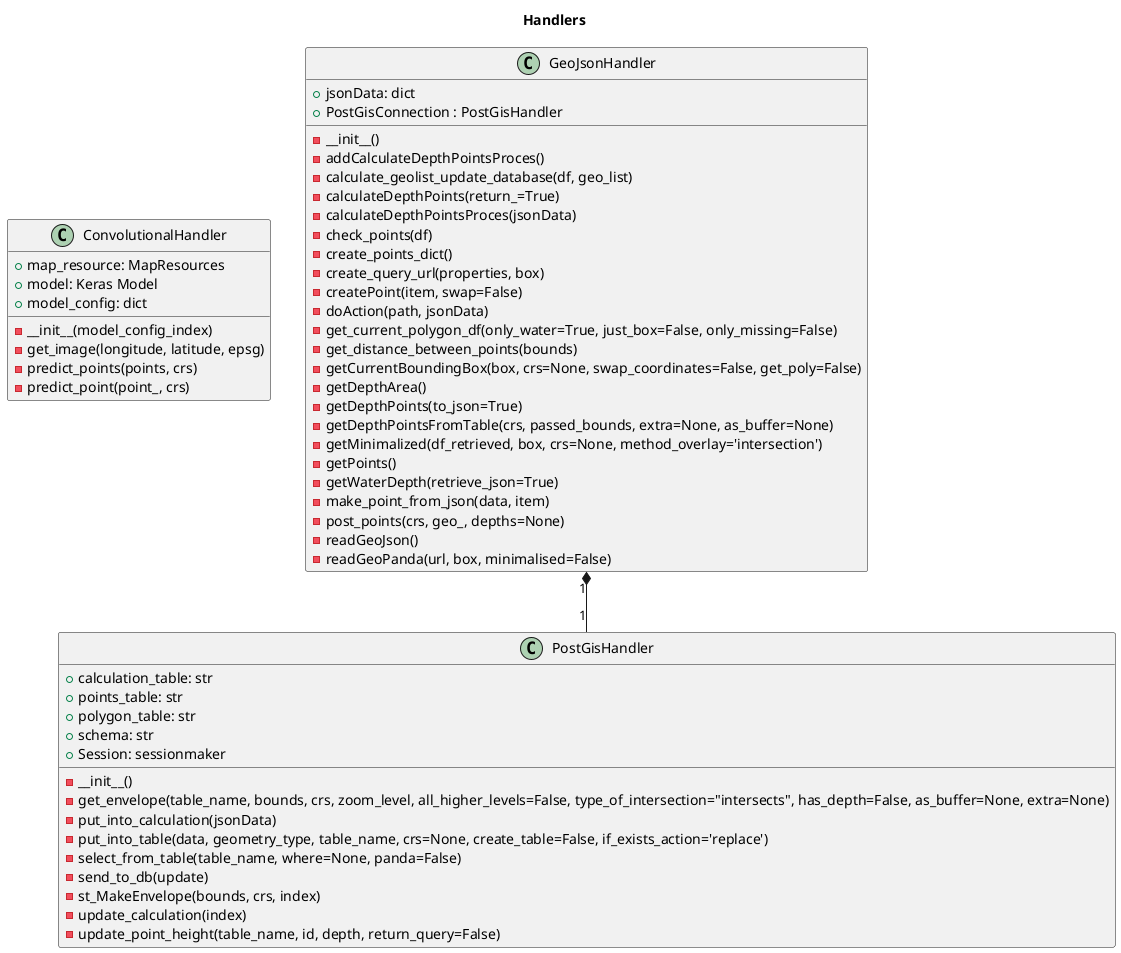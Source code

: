 @startuml

title Handlers
!startsub ConvolutionalHandler
class ConvolutionalHandler {
    + map_resource: MapResources
    + model: Keras Model
    + model_config: dict
    - __init__(model_config_index)
    - get_image(longitude, latitude, epsg)
    - predict_points(points, crs)
    - predict_point(point_, crs)
}
!endsub

!startsub GeoJsonHandler
class GeoJsonHandler{

    + jsonData: dict
    + PostGisConnection : PostGisHandler
    - __init__()
    - addCalculateDepthPointsProces()
    - calculate_geolist_update_database(df, geo_list)
    - calculateDepthPoints(return_=True)
    - calculateDepthPointsProces(jsonData)
    - check_points(df)
    - create_points_dict()
    - create_query_url(properties, box)
    - createPoint(item, swap=False)
    - doAction(path, jsonData)
    - get_current_polygon_df(only_water=True, just_box=False, only_missing=False)
    - get_distance_between_points(bounds)
    - getCurrentBoundingBox(box, crs=None, swap_coordinates=False, get_poly=False)
    - getDepthArea()
    - getDepthPoints(to_json=True)
    - getDepthPointsFromTable(crs, passed_bounds, extra=None, as_buffer=None)
    - getMinimalized(df_retrieved, box, crs=None, method_overlay='intersection')
    - getPoints()
    - getWaterDepth(retrieve_json=True)
    - make_point_from_json(data, item)
    - post_points(crs, geo_, depths=None)
    - readGeoJson()
    - readGeoPanda(url, box, minimalised=False)
}
!endsub

!startsub PostGisHandler
class PostGisHandler {
    + calculation_table: str
    + points_table: str
    + polygon_table: str
    + schema: str
    + Session: sessionmaker
    - __init__()
    - get_envelope(table_name, bounds, crs, zoom_level, all_higher_levels=False, type_of_intersection="intersects", has_depth=False, as_buffer=None, extra=None)
    - put_into_calculation(jsonData)
    - put_into_table(data, geometry_type, table_name, crs=None, create_table=False, if_exists_action='replace')
    - select_from_table(table_name, where=None, panda=False)
    - send_to_db(update)
    - st_MakeEnvelope(bounds, crs, index)
    - update_calculation(index)
    - update_point_height(table_name, id, depth, return_query=False)
}
!endsub

GeoJsonHandler "1" *-down-"1" PostGisHandler

@enduml